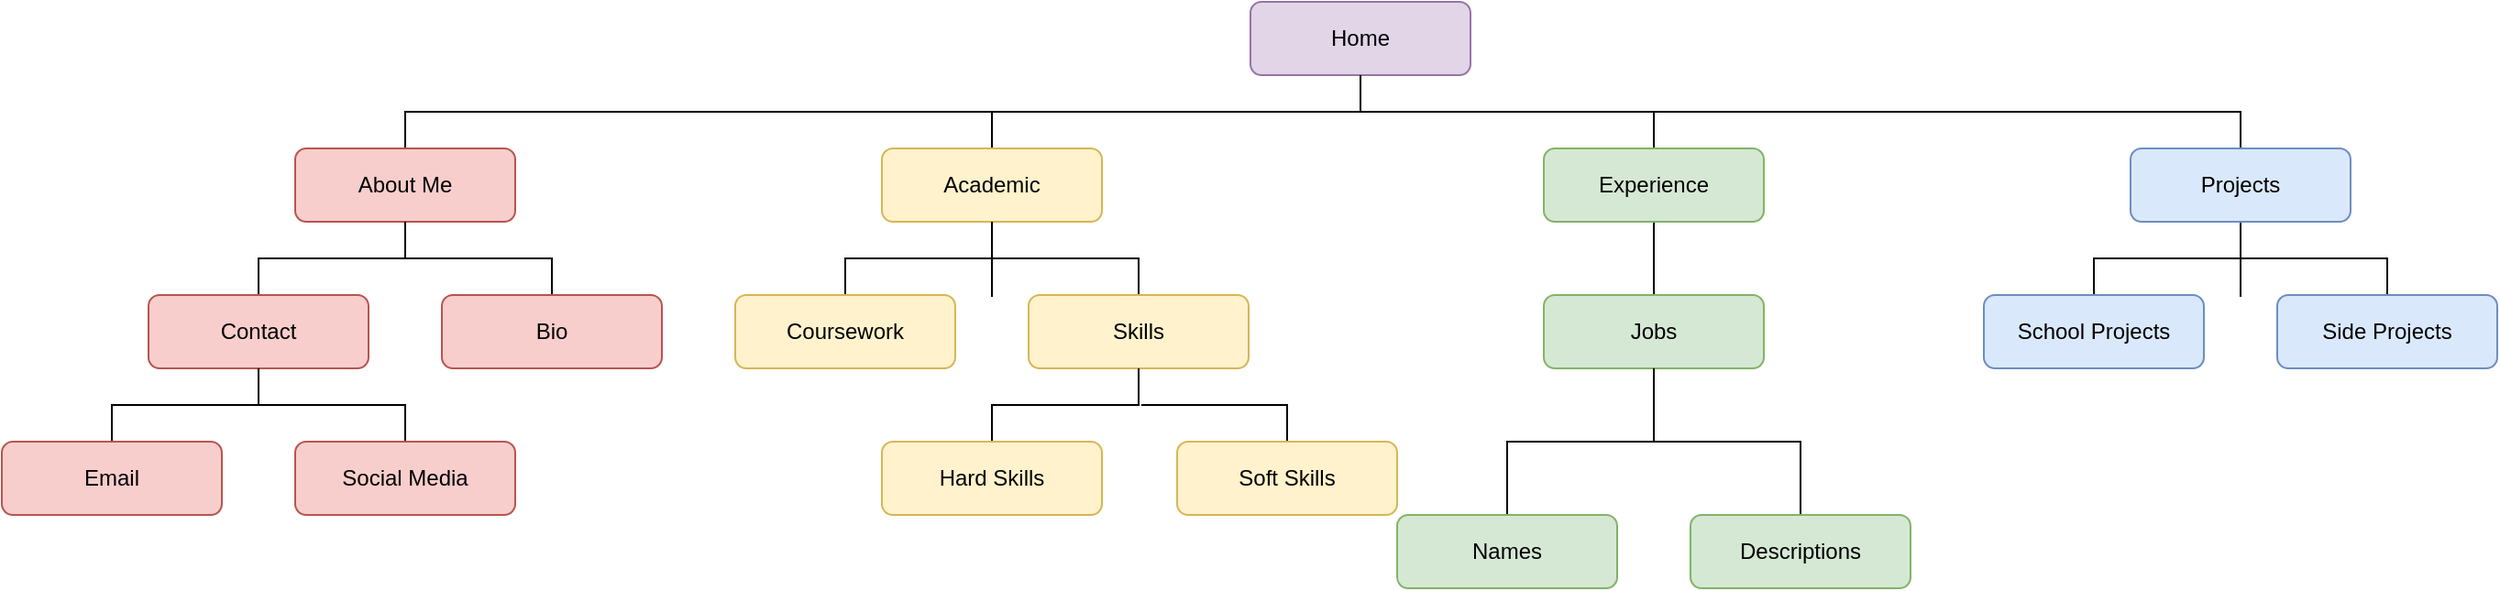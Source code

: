 <mxfile version="14.2.7" type="github">
  <diagram id="YcLZW-i6NJECOvsvgVJo" name="Page-1">
    <mxGraphModel dx="1862" dy="768" grid="1" gridSize="10" guides="1" tooltips="1" connect="1" arrows="1" fold="1" page="1" pageScale="1" pageWidth="850" pageHeight="1100" math="0" shadow="0">
      <root>
        <mxCell id="0" />
        <mxCell id="1" parent="0" />
        <mxCell id="TEuHIhI9oA07CfpRSKko-1" value="Home" style="rounded=1;whiteSpace=wrap;html=1;fillColor=#e1d5e7;strokeColor=#9673a6;" vertex="1" parent="1">
          <mxGeometry x="320" y="40" width="120" height="40" as="geometry" />
        </mxCell>
        <mxCell id="TEuHIhI9oA07CfpRSKko-23" style="edgeStyle=orthogonalEdgeStyle;rounded=0;orthogonalLoop=1;jettySize=auto;html=1;exitX=0.5;exitY=0;exitDx=0;exitDy=0;entryX=0.5;entryY=1;entryDx=0;entryDy=0;endArrow=none;endFill=0;" edge="1" parent="1" source="TEuHIhI9oA07CfpRSKko-2" target="TEuHIhI9oA07CfpRSKko-1">
          <mxGeometry relative="1" as="geometry" />
        </mxCell>
        <mxCell id="TEuHIhI9oA07CfpRSKko-2" value="About Me" style="rounded=1;whiteSpace=wrap;html=1;fillColor=#f8cecc;strokeColor=#b85450;" vertex="1" parent="1">
          <mxGeometry x="-201" y="120" width="120" height="40" as="geometry" />
        </mxCell>
        <mxCell id="TEuHIhI9oA07CfpRSKko-33" style="edgeStyle=orthogonalEdgeStyle;rounded=0;orthogonalLoop=1;jettySize=auto;html=1;exitX=0.5;exitY=0;exitDx=0;exitDy=0;endArrow=none;endFill=0;" edge="1" parent="1" source="TEuHIhI9oA07CfpRSKko-3">
          <mxGeometry relative="1" as="geometry">
            <mxPoint x="380" y="100" as="targetPoint" />
            <Array as="points">
              <mxPoint x="540" y="100" />
            </Array>
          </mxGeometry>
        </mxCell>
        <mxCell id="TEuHIhI9oA07CfpRSKko-38" value="" style="edgeStyle=orthogonalEdgeStyle;rounded=0;orthogonalLoop=1;jettySize=auto;html=1;endArrow=none;endFill=0;" edge="1" parent="1" source="TEuHIhI9oA07CfpRSKko-3" target="TEuHIhI9oA07CfpRSKko-34">
          <mxGeometry relative="1" as="geometry" />
        </mxCell>
        <mxCell id="TEuHIhI9oA07CfpRSKko-3" value="Experience&lt;span style=&quot;color: rgba(0 , 0 , 0 , 0) ; font-family: monospace ; font-size: 0px&quot;&gt;%3CmxGraphModel%3E%3Croot%3E%3CmxCell%20id%3D%220%22%2F%3E%3CmxCell%20id%3D%221%22%20parent%3D%220%22%2F%3E%3CmxCell%20id%3D%222%22%20value%3D%22About%20Me%22%20style%3D%22rounded%3D1%3BwhiteSpace%3Dwrap%3Bhtml%3D1%3B%22%20vertex%3D%221%22%20parent%3D%221%22%3E%3CmxGeometry%20x%3D%22120%22%20y%3D%22120%22%20width%3D%22120%22%20height%3D%2240%22%20as%3D%22geometry%22%2F%3E%3C%2FmxCell%3E%3C%2Froot%3E%3C%2FmxGraphModel%3E&lt;/span&gt;" style="rounded=1;whiteSpace=wrap;html=1;fillColor=#d5e8d4;strokeColor=#82b366;" vertex="1" parent="1">
          <mxGeometry x="480" y="120" width="120" height="40" as="geometry" />
        </mxCell>
        <mxCell id="TEuHIhI9oA07CfpRSKko-45" style="edgeStyle=orthogonalEdgeStyle;rounded=0;orthogonalLoop=1;jettySize=auto;html=1;exitX=0.5;exitY=0;exitDx=0;exitDy=0;endArrow=none;endFill=0;" edge="1" parent="1" source="TEuHIhI9oA07CfpRSKko-4">
          <mxGeometry relative="1" as="geometry">
            <mxPoint x="540" y="100" as="targetPoint" />
            <Array as="points">
              <mxPoint x="860" y="100" />
            </Array>
          </mxGeometry>
        </mxCell>
        <mxCell id="TEuHIhI9oA07CfpRSKko-48" value="" style="edgeStyle=orthogonalEdgeStyle;rounded=0;orthogonalLoop=1;jettySize=auto;html=1;endArrow=none;endFill=0;" edge="1" parent="1" source="TEuHIhI9oA07CfpRSKko-4" target="TEuHIhI9oA07CfpRSKko-47">
          <mxGeometry relative="1" as="geometry" />
        </mxCell>
        <mxCell id="TEuHIhI9oA07CfpRSKko-4" value="Projects" style="rounded=1;whiteSpace=wrap;html=1;fillColor=#dae8fc;strokeColor=#6c8ebf;" vertex="1" parent="1">
          <mxGeometry x="800" y="120" width="120" height="40" as="geometry" />
        </mxCell>
        <mxCell id="TEuHIhI9oA07CfpRSKko-21" style="edgeStyle=orthogonalEdgeStyle;rounded=0;orthogonalLoop=1;jettySize=auto;html=1;exitX=0.5;exitY=0;exitDx=0;exitDy=0;entryX=0.5;entryY=1;entryDx=0;entryDy=0;endArrow=none;endFill=0;" edge="1" parent="1" source="TEuHIhI9oA07CfpRSKko-7" target="TEuHIhI9oA07CfpRSKko-2">
          <mxGeometry relative="1" as="geometry" />
        </mxCell>
        <mxCell id="TEuHIhI9oA07CfpRSKko-7" value="Contact" style="rounded=1;whiteSpace=wrap;html=1;fillColor=#f8cecc;strokeColor=#b85450;" vertex="1" parent="1">
          <mxGeometry x="-281" y="200" width="120" height="40" as="geometry" />
        </mxCell>
        <mxCell id="TEuHIhI9oA07CfpRSKko-19" style="edgeStyle=orthogonalEdgeStyle;rounded=0;orthogonalLoop=1;jettySize=auto;html=1;exitX=0.5;exitY=0;exitDx=0;exitDy=0;entryX=0.5;entryY=1;entryDx=0;entryDy=0;endArrow=none;endFill=0;" edge="1" parent="1" source="TEuHIhI9oA07CfpRSKko-9" target="TEuHIhI9oA07CfpRSKko-7">
          <mxGeometry relative="1" as="geometry" />
        </mxCell>
        <mxCell id="TEuHIhI9oA07CfpRSKko-9" value="Email" style="rounded=1;whiteSpace=wrap;html=1;fillColor=#f8cecc;strokeColor=#b85450;" vertex="1" parent="1">
          <mxGeometry x="-361" y="280" width="120" height="40" as="geometry" />
        </mxCell>
        <mxCell id="TEuHIhI9oA07CfpRSKko-20" style="edgeStyle=orthogonalEdgeStyle;rounded=0;orthogonalLoop=1;jettySize=auto;html=1;exitX=0.5;exitY=0;exitDx=0;exitDy=0;endArrow=none;endFill=0;" edge="1" parent="1" source="TEuHIhI9oA07CfpRSKko-10">
          <mxGeometry relative="1" as="geometry">
            <mxPoint x="-221" y="260" as="targetPoint" />
          </mxGeometry>
        </mxCell>
        <mxCell id="TEuHIhI9oA07CfpRSKko-10" value="Social Media" style="rounded=1;whiteSpace=wrap;html=1;fillColor=#f8cecc;strokeColor=#b85450;" vertex="1" parent="1">
          <mxGeometry x="-201" y="280" width="120" height="40" as="geometry" />
        </mxCell>
        <mxCell id="TEuHIhI9oA07CfpRSKko-24" style="edgeStyle=orthogonalEdgeStyle;rounded=0;orthogonalLoop=1;jettySize=auto;html=1;exitX=0.5;exitY=0;exitDx=0;exitDy=0;endArrow=none;endFill=0;" edge="1" parent="1" source="TEuHIhI9oA07CfpRSKko-16">
          <mxGeometry relative="1" as="geometry">
            <mxPoint x="179" y="100" as="targetPoint" />
          </mxGeometry>
        </mxCell>
        <mxCell id="TEuHIhI9oA07CfpRSKko-16" value="Academic" style="rounded=1;whiteSpace=wrap;html=1;fillColor=#fff2cc;strokeColor=#d6b656;" vertex="1" parent="1">
          <mxGeometry x="119" y="120" width="120" height="40" as="geometry" />
        </mxCell>
        <mxCell id="TEuHIhI9oA07CfpRSKko-22" style="edgeStyle=orthogonalEdgeStyle;rounded=0;orthogonalLoop=1;jettySize=auto;html=1;exitX=0.5;exitY=0;exitDx=0;exitDy=0;endArrow=none;endFill=0;" edge="1" parent="1" source="TEuHIhI9oA07CfpRSKko-18">
          <mxGeometry relative="1" as="geometry">
            <mxPoint x="-141" y="180" as="targetPoint" />
          </mxGeometry>
        </mxCell>
        <mxCell id="TEuHIhI9oA07CfpRSKko-18" value="Bio" style="rounded=1;whiteSpace=wrap;html=1;fillColor=#f8cecc;strokeColor=#b85450;" vertex="1" parent="1">
          <mxGeometry x="-121" y="200" width="120" height="40" as="geometry" />
        </mxCell>
        <mxCell id="TEuHIhI9oA07CfpRSKko-32" style="edgeStyle=orthogonalEdgeStyle;rounded=0;orthogonalLoop=1;jettySize=auto;html=1;exitX=0.5;exitY=0;exitDx=0;exitDy=0;endArrow=none;endFill=0;" edge="1" parent="1" source="TEuHIhI9oA07CfpRSKko-25">
          <mxGeometry relative="1" as="geometry">
            <mxPoint x="179" y="180" as="targetPoint" />
          </mxGeometry>
        </mxCell>
        <mxCell id="TEuHIhI9oA07CfpRSKko-25" value="Coursework" style="rounded=1;whiteSpace=wrap;html=1;fillColor=#fff2cc;strokeColor=#d6b656;" vertex="1" parent="1">
          <mxGeometry x="39" y="200" width="120" height="40" as="geometry" />
        </mxCell>
        <mxCell id="TEuHIhI9oA07CfpRSKko-31" style="edgeStyle=orthogonalEdgeStyle;rounded=0;orthogonalLoop=1;jettySize=auto;html=1;exitX=0.5;exitY=0;exitDx=0;exitDy=0;entryX=0.5;entryY=1;entryDx=0;entryDy=0;endArrow=none;endFill=0;" edge="1" parent="1" source="TEuHIhI9oA07CfpRSKko-26" target="TEuHIhI9oA07CfpRSKko-16">
          <mxGeometry relative="1" as="geometry" />
        </mxCell>
        <mxCell id="TEuHIhI9oA07CfpRSKko-26" value="Skills" style="rounded=1;whiteSpace=wrap;html=1;fillColor=#fff2cc;strokeColor=#d6b656;" vertex="1" parent="1">
          <mxGeometry x="199" y="200" width="120" height="40" as="geometry" />
        </mxCell>
        <mxCell id="TEuHIhI9oA07CfpRSKko-29" style="edgeStyle=orthogonalEdgeStyle;rounded=0;orthogonalLoop=1;jettySize=auto;html=1;entryX=0.5;entryY=1;entryDx=0;entryDy=0;endArrow=none;endFill=0;" edge="1" parent="1" source="TEuHIhI9oA07CfpRSKko-27" target="TEuHIhI9oA07CfpRSKko-26">
          <mxGeometry relative="1" as="geometry" />
        </mxCell>
        <mxCell id="TEuHIhI9oA07CfpRSKko-27" value="Hard Skills" style="rounded=1;whiteSpace=wrap;html=1;fillColor=#fff2cc;strokeColor=#d6b656;" vertex="1" parent="1">
          <mxGeometry x="119" y="280" width="120" height="40" as="geometry" />
        </mxCell>
        <mxCell id="TEuHIhI9oA07CfpRSKko-35" style="edgeStyle=orthogonalEdgeStyle;rounded=0;orthogonalLoop=1;jettySize=auto;html=1;exitX=0.5;exitY=0;exitDx=0;exitDy=0;endArrow=none;endFill=0;" edge="1" parent="1" source="TEuHIhI9oA07CfpRSKko-28">
          <mxGeometry relative="1" as="geometry">
            <mxPoint x="260" y="260" as="targetPoint" />
          </mxGeometry>
        </mxCell>
        <mxCell id="TEuHIhI9oA07CfpRSKko-28" value="Soft Skills" style="rounded=1;whiteSpace=wrap;html=1;fillColor=#fff2cc;strokeColor=#d6b656;" vertex="1" parent="1">
          <mxGeometry x="280" y="280" width="120" height="40" as="geometry" />
        </mxCell>
        <mxCell id="TEuHIhI9oA07CfpRSKko-40" value="" style="edgeStyle=orthogonalEdgeStyle;rounded=0;orthogonalLoop=1;jettySize=auto;html=1;endArrow=none;endFill=0;" edge="1" parent="1" source="TEuHIhI9oA07CfpRSKko-34" target="TEuHIhI9oA07CfpRSKko-39">
          <mxGeometry relative="1" as="geometry" />
        </mxCell>
        <mxCell id="TEuHIhI9oA07CfpRSKko-34" value="Jobs" style="rounded=1;whiteSpace=wrap;html=1;fillColor=#d5e8d4;strokeColor=#82b366;" vertex="1" parent="1">
          <mxGeometry x="480" y="200" width="120" height="40" as="geometry" />
        </mxCell>
        <mxCell id="TEuHIhI9oA07CfpRSKko-39" value="Names" style="rounded=1;whiteSpace=wrap;html=1;fillColor=#d5e8d4;strokeColor=#82b366;" vertex="1" parent="1">
          <mxGeometry x="400" y="320" width="120" height="40" as="geometry" />
        </mxCell>
        <mxCell id="TEuHIhI9oA07CfpRSKko-43" style="edgeStyle=orthogonalEdgeStyle;rounded=0;orthogonalLoop=1;jettySize=auto;html=1;exitX=0.5;exitY=0;exitDx=0;exitDy=0;entryX=0.5;entryY=1;entryDx=0;entryDy=0;endArrow=none;endFill=0;" edge="1" parent="1" source="TEuHIhI9oA07CfpRSKko-41" target="TEuHIhI9oA07CfpRSKko-34">
          <mxGeometry relative="1" as="geometry" />
        </mxCell>
        <mxCell id="TEuHIhI9oA07CfpRSKko-41" value="Descriptions" style="rounded=1;whiteSpace=wrap;html=1;fillColor=#d5e8d4;strokeColor=#82b366;" vertex="1" parent="1">
          <mxGeometry x="560" y="320" width="120" height="40" as="geometry" />
        </mxCell>
        <mxCell id="TEuHIhI9oA07CfpRSKko-49" style="edgeStyle=orthogonalEdgeStyle;rounded=0;orthogonalLoop=1;jettySize=auto;html=1;exitX=0.5;exitY=0;exitDx=0;exitDy=0;endArrow=none;endFill=0;" edge="1" parent="1" source="TEuHIhI9oA07CfpRSKko-46">
          <mxGeometry relative="1" as="geometry">
            <mxPoint x="860" y="180" as="targetPoint" />
          </mxGeometry>
        </mxCell>
        <mxCell id="TEuHIhI9oA07CfpRSKko-46" value="School Projects" style="rounded=1;whiteSpace=wrap;html=1;fillColor=#dae8fc;strokeColor=#6c8ebf;" vertex="1" parent="1">
          <mxGeometry x="720" y="200" width="120" height="40" as="geometry" />
        </mxCell>
        <mxCell id="TEuHIhI9oA07CfpRSKko-47" value="Side Projects" style="rounded=1;whiteSpace=wrap;html=1;fillColor=#dae8fc;strokeColor=#6c8ebf;" vertex="1" parent="1">
          <mxGeometry x="880" y="200" width="120" height="40" as="geometry" />
        </mxCell>
      </root>
    </mxGraphModel>
  </diagram>
</mxfile>
